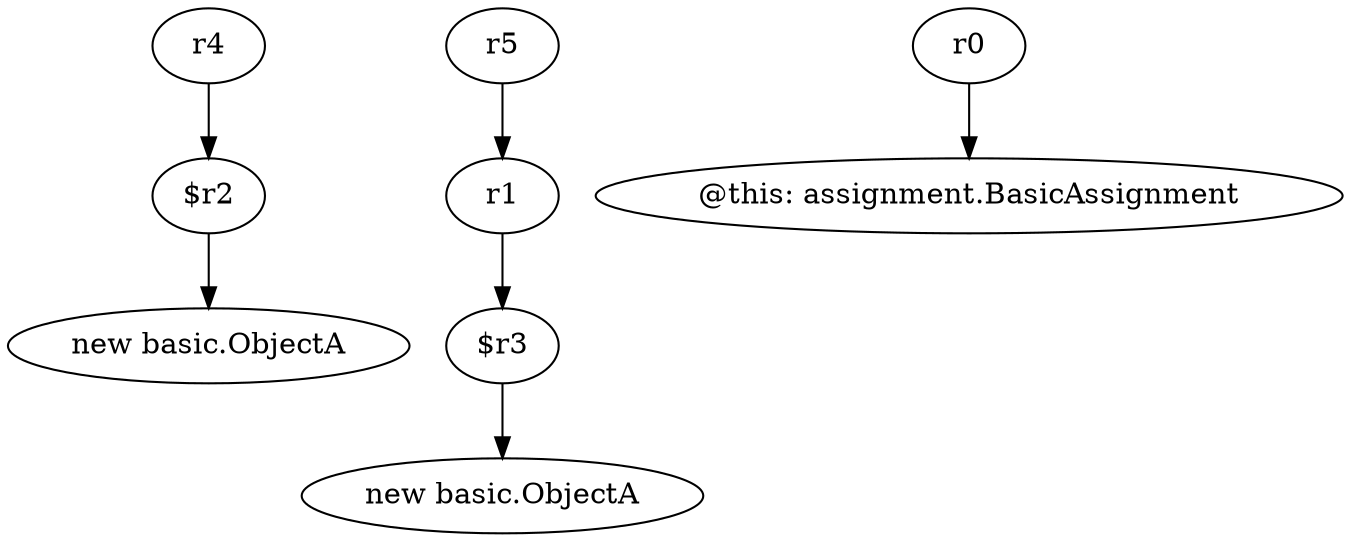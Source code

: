 digraph g {
0[label="$r2"]
1[label="new basic.ObjectA"]
0->1[label=""]
2[label="$r3"]
3[label="new basic.ObjectA"]
2->3[label=""]
4[label="r5"]
5[label="r1"]
4->5[label=""]
6[label="r4"]
6->0[label=""]
7[label="r0"]
8[label="@this: assignment.BasicAssignment"]
7->8[label=""]
5->2[label=""]
}